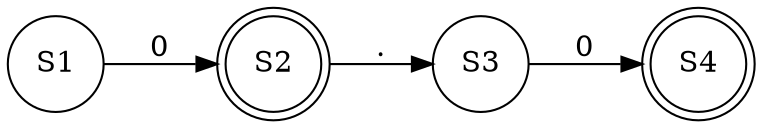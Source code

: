 digraph g{ 
rankdir=LR; 
node[shape=doublecircle]; S2, S4; 
node[shape=circle]; 
 
S1 -> S2 [label = " 0 "]; 
S2 -> S3 [label = " . "]; 
S3 -> S4 [label = " 0 "]; 
} 

